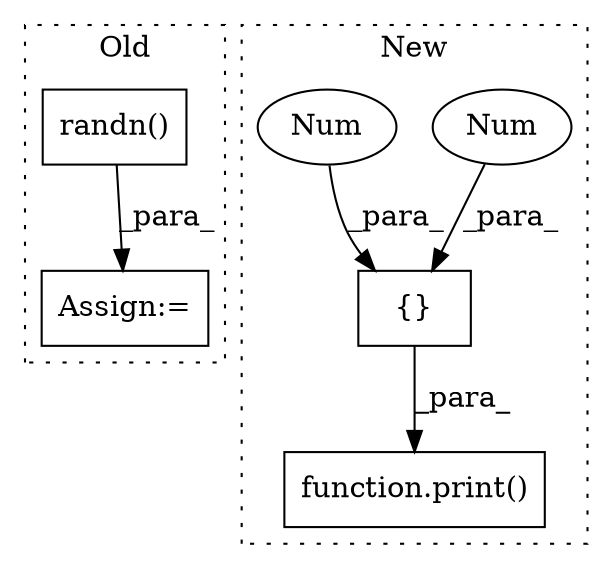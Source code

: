 digraph G {
subgraph cluster0 {
1 [label="randn()" a="75" s="5167,5208" l="12,1" shape="box"];
3 [label="Assign:=" a="68" s="5164" l="3" shape="box"];
label = "Old";
style="dotted";
}
subgraph cluster1 {
2 [label="function.print()" a="75" s="4073,4084" l="6,1" shape="box"];
4 [label="{}" a="59" s="3984,3995" l="1,0" shape="box"];
5 [label="Num" a="76" s="3985" l="1" shape="ellipse"];
6 [label="Num" a="76" s="3994" l="1" shape="ellipse"];
label = "New";
style="dotted";
}
1 -> 3 [label="_para_"];
4 -> 2 [label="_para_"];
5 -> 4 [label="_para_"];
6 -> 4 [label="_para_"];
}